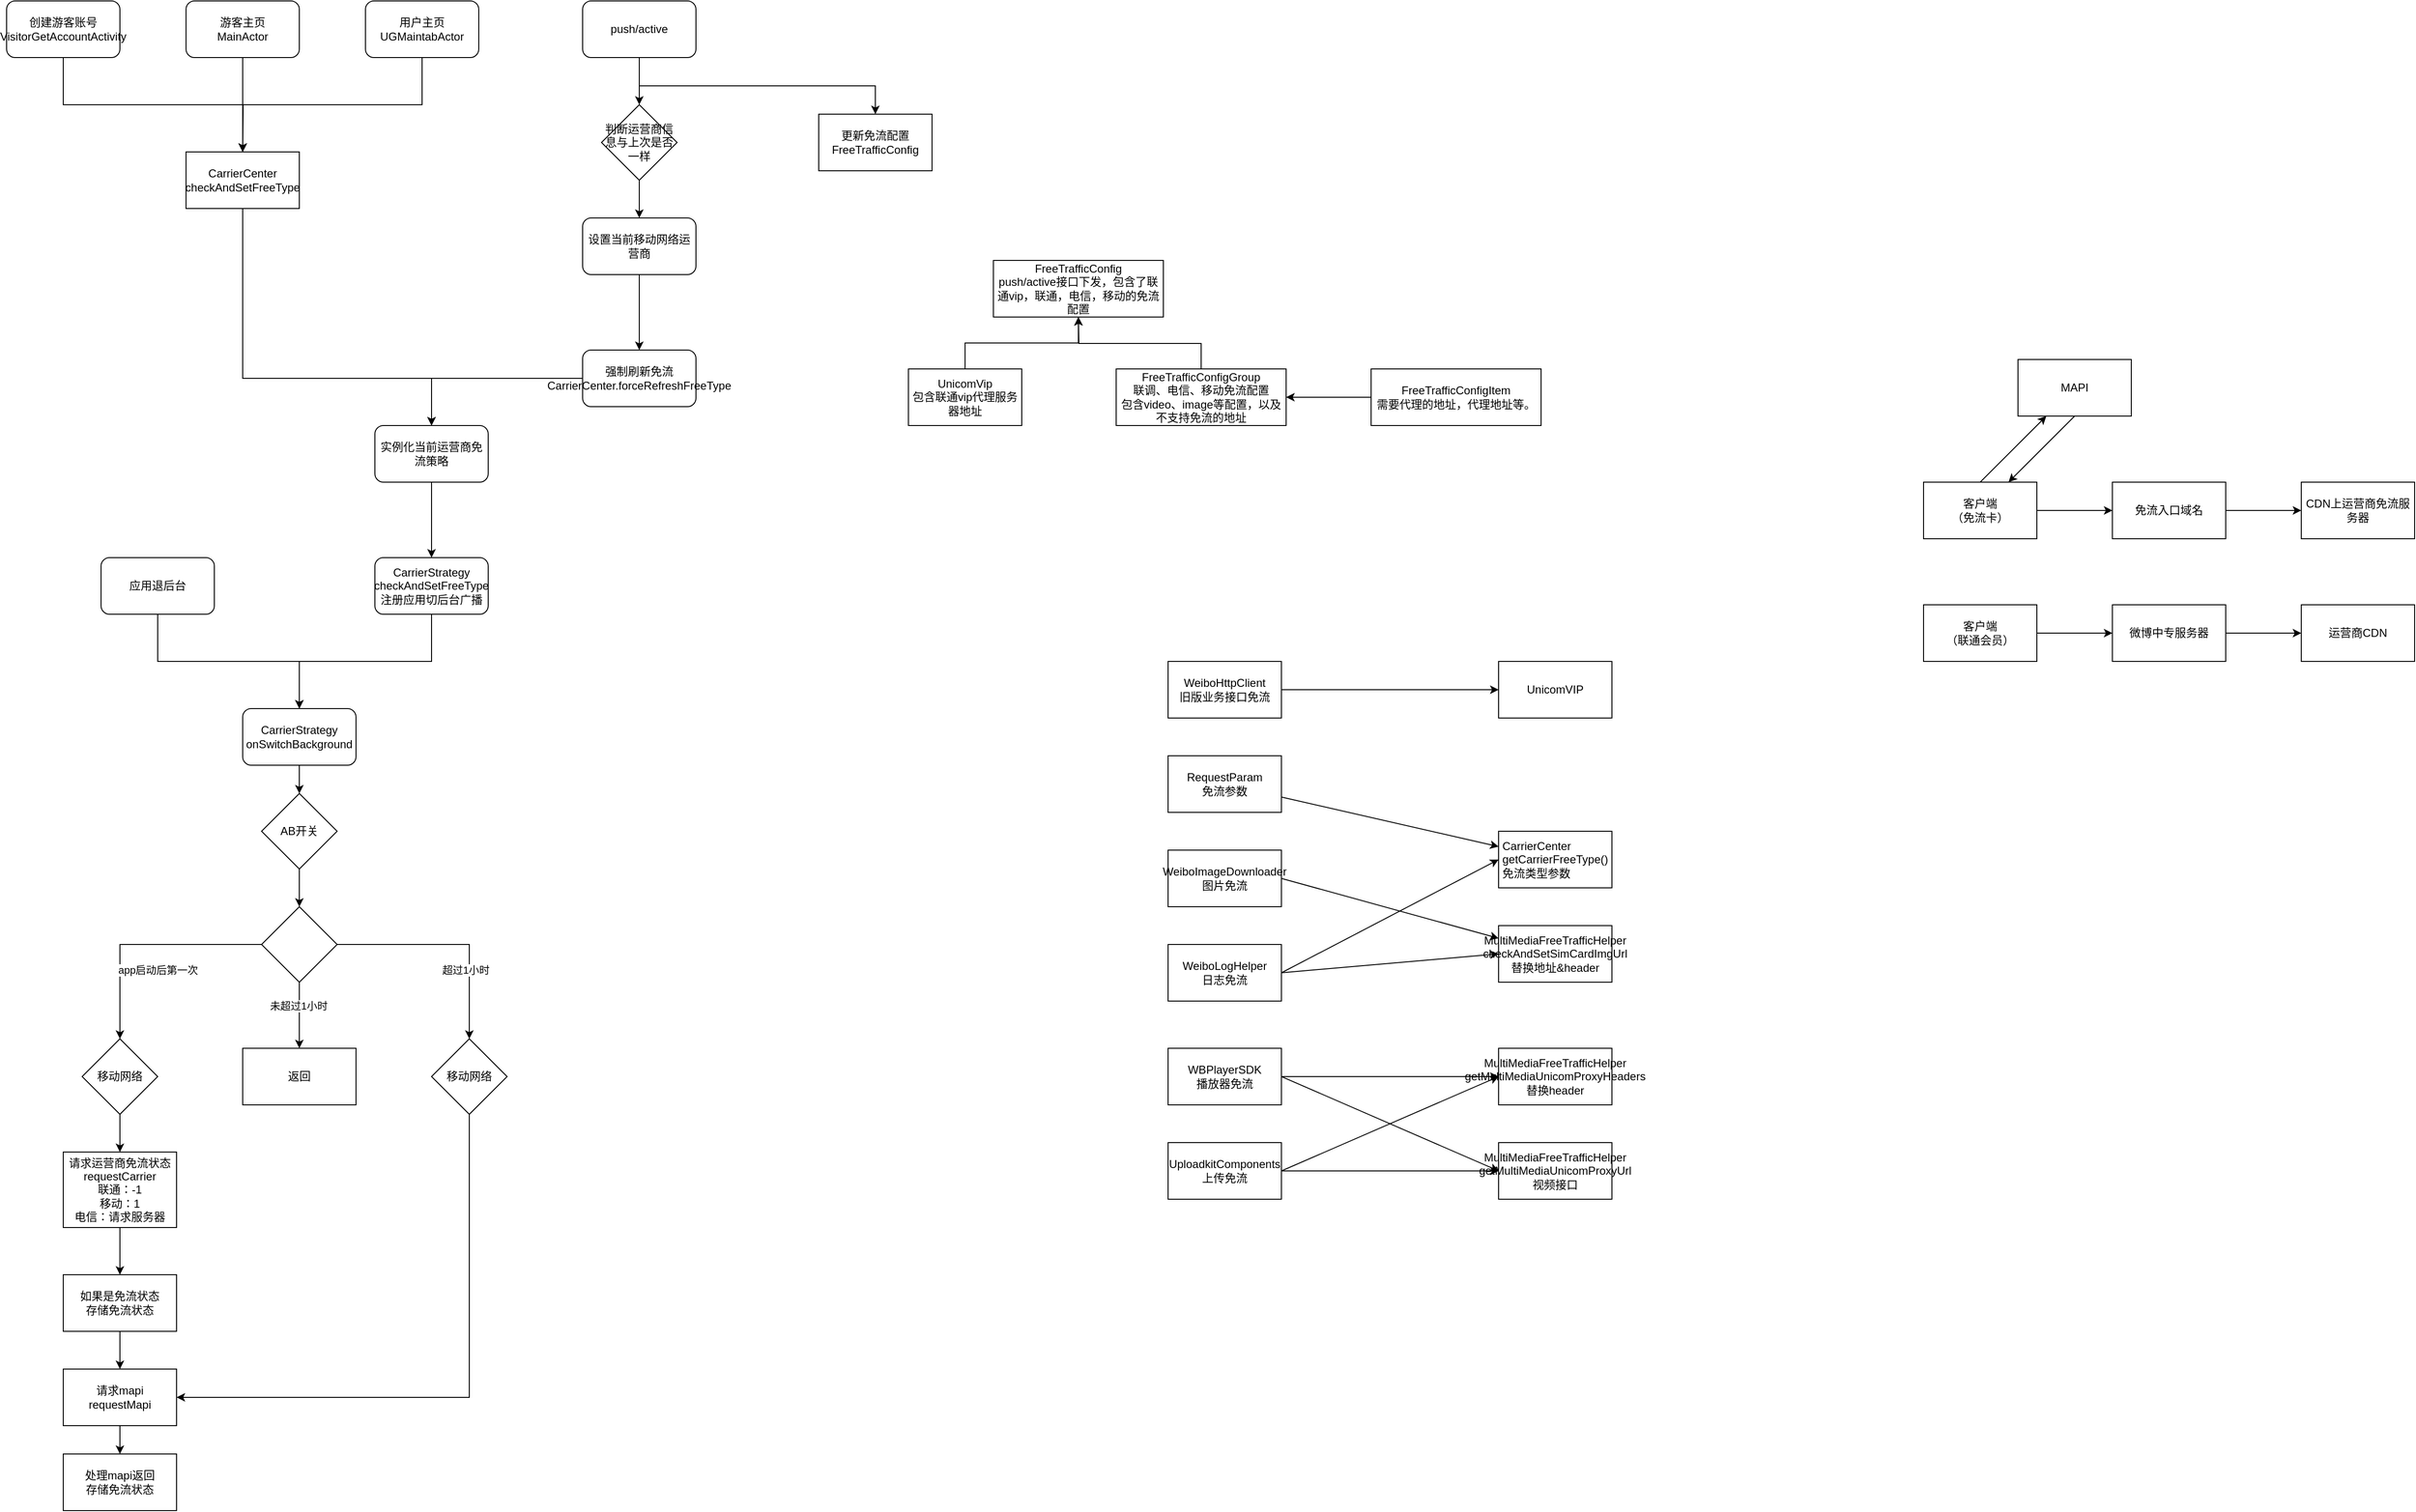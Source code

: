 <mxfile version="13.6.3" type="github" pages="2">
  <diagram id="5t_msXA3C3aUCK7MmMF7" name="客户端">
    <mxGraphModel dx="1666" dy="803" grid="1" gridSize="10" guides="1" tooltips="1" connect="1" arrows="1" fold="1" page="0" pageScale="1" pageWidth="1200" pageHeight="1600" math="0" shadow="0">
      <root>
        <mxCell id="0" />
        <mxCell id="1" parent="0" />
        <mxCell id="FD7otclthJIT6LNGtW_D-5" style="edgeStyle=orthogonalEdgeStyle;rounded=0;orthogonalLoop=1;jettySize=auto;html=1;exitX=0.5;exitY=1;exitDx=0;exitDy=0;" parent="1" source="FD7otclthJIT6LNGtW_D-1" edge="1">
          <mxGeometry relative="1" as="geometry">
            <mxPoint x="380" y="270" as="targetPoint" />
          </mxGeometry>
        </mxCell>
        <mxCell id="FD7otclthJIT6LNGtW_D-1" value="创建游客账号&lt;br&gt;VisitorGetAccountActivity" style="rounded=1;whiteSpace=wrap;html=1;" parent="1" vertex="1">
          <mxGeometry x="130" y="110" width="120" height="60" as="geometry" />
        </mxCell>
        <mxCell id="FD7otclthJIT6LNGtW_D-6" style="edgeStyle=orthogonalEdgeStyle;rounded=0;orthogonalLoop=1;jettySize=auto;html=1;exitX=0.5;exitY=1;exitDx=0;exitDy=0;entryX=0.5;entryY=0;entryDx=0;entryDy=0;" parent="1" source="FD7otclthJIT6LNGtW_D-2" target="FD7otclthJIT6LNGtW_D-4" edge="1">
          <mxGeometry relative="1" as="geometry" />
        </mxCell>
        <mxCell id="FD7otclthJIT6LNGtW_D-2" value="游客主页&lt;br&gt;MainActor" style="rounded=1;whiteSpace=wrap;html=1;" parent="1" vertex="1">
          <mxGeometry x="320" y="110" width="120" height="60" as="geometry" />
        </mxCell>
        <mxCell id="FD7otclthJIT6LNGtW_D-7" style="edgeStyle=orthogonalEdgeStyle;rounded=0;orthogonalLoop=1;jettySize=auto;html=1;exitX=0.5;exitY=1;exitDx=0;exitDy=0;entryX=0.5;entryY=0;entryDx=0;entryDy=0;" parent="1" source="FD7otclthJIT6LNGtW_D-3" target="FD7otclthJIT6LNGtW_D-4" edge="1">
          <mxGeometry relative="1" as="geometry" />
        </mxCell>
        <mxCell id="FD7otclthJIT6LNGtW_D-3" value="用户主页&lt;br&gt;UGMaintabActor" style="rounded=1;whiteSpace=wrap;html=1;" parent="1" vertex="1">
          <mxGeometry x="510" y="110" width="120" height="60" as="geometry" />
        </mxCell>
        <mxCell id="FD7otclthJIT6LNGtW_D-17" style="edgeStyle=orthogonalEdgeStyle;rounded=0;orthogonalLoop=1;jettySize=auto;html=1;exitX=0.5;exitY=1;exitDx=0;exitDy=0;entryX=0.5;entryY=0;entryDx=0;entryDy=0;" parent="1" source="FD7otclthJIT6LNGtW_D-4" target="FD7otclthJIT6LNGtW_D-15" edge="1">
          <mxGeometry relative="1" as="geometry">
            <Array as="points">
              <mxPoint x="380" y="510" />
              <mxPoint x="580" y="510" />
            </Array>
          </mxGeometry>
        </mxCell>
        <mxCell id="FD7otclthJIT6LNGtW_D-4" value="CarrierCenter&lt;br&gt;checkAndSetFreeType" style="rounded=0;whiteSpace=wrap;html=1;" parent="1" vertex="1">
          <mxGeometry x="320" y="270" width="120" height="60" as="geometry" />
        </mxCell>
        <mxCell id="FD7otclthJIT6LNGtW_D-10" value="" style="edgeStyle=orthogonalEdgeStyle;rounded=0;orthogonalLoop=1;jettySize=auto;html=1;entryX=0.5;entryY=0;entryDx=0;entryDy=0;" parent="1" source="FD7otclthJIT6LNGtW_D-8" target="FD7otclthJIT6LNGtW_D-9" edge="1">
          <mxGeometry relative="1" as="geometry" />
        </mxCell>
        <mxCell id="FD7otclthJIT6LNGtW_D-51" style="edgeStyle=orthogonalEdgeStyle;rounded=0;orthogonalLoop=1;jettySize=auto;html=1;exitX=0.5;exitY=1;exitDx=0;exitDy=0;entryX=0.5;entryY=0;entryDx=0;entryDy=0;" parent="1" source="FD7otclthJIT6LNGtW_D-8" target="FD7otclthJIT6LNGtW_D-50" edge="1">
          <mxGeometry relative="1" as="geometry" />
        </mxCell>
        <mxCell id="FD7otclthJIT6LNGtW_D-8" value="push/active" style="rounded=1;whiteSpace=wrap;html=1;" parent="1" vertex="1">
          <mxGeometry x="740" y="110" width="120" height="60" as="geometry" />
        </mxCell>
        <mxCell id="FD7otclthJIT6LNGtW_D-12" style="edgeStyle=orthogonalEdgeStyle;rounded=0;orthogonalLoop=1;jettySize=auto;html=1;exitX=0.5;exitY=1;exitDx=0;exitDy=0;entryX=0.5;entryY=0;entryDx=0;entryDy=0;" parent="1" source="FD7otclthJIT6LNGtW_D-9" target="2" edge="1">
          <mxGeometry relative="1" as="geometry" />
        </mxCell>
        <mxCell id="FD7otclthJIT6LNGtW_D-9" value="判断运营商信息与上次是否一样" style="rhombus;whiteSpace=wrap;html=1;" parent="1" vertex="1">
          <mxGeometry x="760" y="220" width="80" height="80" as="geometry" />
        </mxCell>
        <mxCell id="FD7otclthJIT6LNGtW_D-14" value="" style="edgeStyle=orthogonalEdgeStyle;rounded=0;orthogonalLoop=1;jettySize=auto;html=1;" parent="1" source="2" target="FD7otclthJIT6LNGtW_D-13" edge="1">
          <mxGeometry relative="1" as="geometry" />
        </mxCell>
        <mxCell id="2" value="设置当前移动网络运营商" style="rounded=1;whiteSpace=wrap;html=1;" parent="1" vertex="1">
          <mxGeometry x="740" y="340" width="120" height="60" as="geometry" />
        </mxCell>
        <mxCell id="FD7otclthJIT6LNGtW_D-16" value="" style="edgeStyle=orthogonalEdgeStyle;rounded=0;orthogonalLoop=1;jettySize=auto;html=1;" parent="1" source="FD7otclthJIT6LNGtW_D-13" target="FD7otclthJIT6LNGtW_D-15" edge="1">
          <mxGeometry relative="1" as="geometry" />
        </mxCell>
        <mxCell id="FD7otclthJIT6LNGtW_D-13" value="强制刷新免流&lt;br&gt;CarrierCenter.forceRefreshFreeType" style="whiteSpace=wrap;html=1;rounded=1;" parent="1" vertex="1">
          <mxGeometry x="740" y="480" width="120" height="60" as="geometry" />
        </mxCell>
        <mxCell id="FD7otclthJIT6LNGtW_D-19" value="" style="edgeStyle=orthogonalEdgeStyle;rounded=0;orthogonalLoop=1;jettySize=auto;html=1;" parent="1" source="FD7otclthJIT6LNGtW_D-15" target="FD7otclthJIT6LNGtW_D-18" edge="1">
          <mxGeometry relative="1" as="geometry" />
        </mxCell>
        <mxCell id="FD7otclthJIT6LNGtW_D-15" value="实例化当前运营商免流策略" style="whiteSpace=wrap;html=1;rounded=1;" parent="1" vertex="1">
          <mxGeometry x="520" y="560" width="120" height="60" as="geometry" />
        </mxCell>
        <mxCell id="FD7otclthJIT6LNGtW_D-21" style="edgeStyle=orthogonalEdgeStyle;rounded=0;orthogonalLoop=1;jettySize=auto;html=1;exitX=0.5;exitY=1;exitDx=0;exitDy=0;" parent="1" source="FD7otclthJIT6LNGtW_D-18" target="FD7otclthJIT6LNGtW_D-20" edge="1">
          <mxGeometry relative="1" as="geometry" />
        </mxCell>
        <mxCell id="FD7otclthJIT6LNGtW_D-18" value="CarrierStrategy&lt;br&gt;checkAndSetFreeType&lt;br&gt;注册应用切后台广播" style="whiteSpace=wrap;html=1;rounded=1;" parent="1" vertex="1">
          <mxGeometry x="520" y="700" width="120" height="60" as="geometry" />
        </mxCell>
        <mxCell id="FD7otclthJIT6LNGtW_D-25" value="" style="edgeStyle=orthogonalEdgeStyle;rounded=0;orthogonalLoop=1;jettySize=auto;html=1;entryX=0.5;entryY=0;entryDx=0;entryDy=0;" parent="1" source="FD7otclthJIT6LNGtW_D-20" target="FD7otclthJIT6LNGtW_D-26" edge="1">
          <mxGeometry relative="1" as="geometry">
            <mxPoint x="440" y="970" as="targetPoint" />
          </mxGeometry>
        </mxCell>
        <mxCell id="FD7otclthJIT6LNGtW_D-20" value="CarrierStrategy&lt;br&gt;onSwitchBackground" style="rounded=1;whiteSpace=wrap;html=1;" parent="1" vertex="1">
          <mxGeometry x="380" y="860" width="120" height="60" as="geometry" />
        </mxCell>
        <mxCell id="FD7otclthJIT6LNGtW_D-23" style="edgeStyle=orthogonalEdgeStyle;rounded=0;orthogonalLoop=1;jettySize=auto;html=1;exitX=0.5;exitY=1;exitDx=0;exitDy=0;entryX=0.5;entryY=0;entryDx=0;entryDy=0;" parent="1" source="FD7otclthJIT6LNGtW_D-22" target="FD7otclthJIT6LNGtW_D-20" edge="1">
          <mxGeometry relative="1" as="geometry" />
        </mxCell>
        <mxCell id="FD7otclthJIT6LNGtW_D-22" value="应用退后台" style="rounded=1;whiteSpace=wrap;html=1;" parent="1" vertex="1">
          <mxGeometry x="230" y="700" width="120" height="60" as="geometry" />
        </mxCell>
        <mxCell id="FD7otclthJIT6LNGtW_D-30" value="" style="edgeStyle=orthogonalEdgeStyle;rounded=0;orthogonalLoop=1;jettySize=auto;html=1;" parent="1" source="FD7otclthJIT6LNGtW_D-26" target="FD7otclthJIT6LNGtW_D-29" edge="1">
          <mxGeometry relative="1" as="geometry" />
        </mxCell>
        <mxCell id="FD7otclthJIT6LNGtW_D-26" value="AB开关" style="rhombus;whiteSpace=wrap;html=1;" parent="1" vertex="1">
          <mxGeometry x="400" y="950" width="80" height="80" as="geometry" />
        </mxCell>
        <mxCell id="FD7otclthJIT6LNGtW_D-32" style="edgeStyle=orthogonalEdgeStyle;rounded=0;orthogonalLoop=1;jettySize=auto;html=1;exitX=0;exitY=0.5;exitDx=0;exitDy=0;entryX=0.5;entryY=0;entryDx=0;entryDy=0;" parent="1" source="FD7otclthJIT6LNGtW_D-29" target="FD7otclthJIT6LNGtW_D-43" edge="1">
          <mxGeometry relative="1" as="geometry" />
        </mxCell>
        <mxCell id="FD7otclthJIT6LNGtW_D-33" value="app启动后第一次" style="edgeLabel;html=1;align=center;verticalAlign=middle;resizable=0;points=[];" parent="FD7otclthJIT6LNGtW_D-32" vertex="1" connectable="0">
          <mxGeometry x="-0.12" y="27" relative="1" as="geometry">
            <mxPoint as="offset" />
          </mxGeometry>
        </mxCell>
        <mxCell id="FD7otclthJIT6LNGtW_D-35" value="" style="edgeStyle=orthogonalEdgeStyle;rounded=0;orthogonalLoop=1;jettySize=auto;html=1;" parent="1" source="FD7otclthJIT6LNGtW_D-29" target="FD7otclthJIT6LNGtW_D-34" edge="1">
          <mxGeometry relative="1" as="geometry" />
        </mxCell>
        <mxCell id="FD7otclthJIT6LNGtW_D-36" value="未超过1小时" style="edgeLabel;html=1;align=center;verticalAlign=middle;resizable=0;points=[];" parent="FD7otclthJIT6LNGtW_D-35" vertex="1" connectable="0">
          <mxGeometry x="-0.286" y="-1" relative="1" as="geometry">
            <mxPoint as="offset" />
          </mxGeometry>
        </mxCell>
        <mxCell id="FD7otclthJIT6LNGtW_D-47" style="edgeStyle=orthogonalEdgeStyle;rounded=0;orthogonalLoop=1;jettySize=auto;html=1;exitX=1;exitY=0.5;exitDx=0;exitDy=0;entryX=0.5;entryY=0;entryDx=0;entryDy=0;" parent="1" source="FD7otclthJIT6LNGtW_D-29" target="FD7otclthJIT6LNGtW_D-46" edge="1">
          <mxGeometry relative="1" as="geometry" />
        </mxCell>
        <mxCell id="FD7otclthJIT6LNGtW_D-48" value="超过1小时" style="edgeLabel;html=1;align=center;verticalAlign=middle;resizable=0;points=[];" parent="FD7otclthJIT6LNGtW_D-47" vertex="1" connectable="0">
          <mxGeometry x="0.133" y="-27" relative="1" as="geometry">
            <mxPoint as="offset" />
          </mxGeometry>
        </mxCell>
        <mxCell id="FD7otclthJIT6LNGtW_D-29" value="" style="rhombus;whiteSpace=wrap;html=1;" parent="1" vertex="1">
          <mxGeometry x="400" y="1070" width="80" height="80" as="geometry" />
        </mxCell>
        <mxCell id="FD7otclthJIT6LNGtW_D-38" value="" style="edgeStyle=orthogonalEdgeStyle;rounded=0;orthogonalLoop=1;jettySize=auto;html=1;" parent="1" source="FD7otclthJIT6LNGtW_D-31" target="FD7otclthJIT6LNGtW_D-37" edge="1">
          <mxGeometry relative="1" as="geometry" />
        </mxCell>
        <mxCell id="FD7otclthJIT6LNGtW_D-31" value="请求运营商免流状态&lt;br&gt;requestCarrier&lt;br&gt;联通：-1&lt;br&gt;移动：1&lt;br&gt;电信：请求服务器" style="rounded=0;whiteSpace=wrap;html=1;" parent="1" vertex="1">
          <mxGeometry x="190" y="1330" width="120" height="80" as="geometry" />
        </mxCell>
        <mxCell id="FD7otclthJIT6LNGtW_D-34" value="返回" style="whiteSpace=wrap;html=1;" parent="1" vertex="1">
          <mxGeometry x="380" y="1220" width="120" height="60" as="geometry" />
        </mxCell>
        <mxCell id="FD7otclthJIT6LNGtW_D-40" value="" style="edgeStyle=orthogonalEdgeStyle;rounded=0;orthogonalLoop=1;jettySize=auto;html=1;" parent="1" source="FD7otclthJIT6LNGtW_D-37" target="FD7otclthJIT6LNGtW_D-39" edge="1">
          <mxGeometry relative="1" as="geometry" />
        </mxCell>
        <mxCell id="FD7otclthJIT6LNGtW_D-37" value="如果是免流状态&lt;br&gt;存储免流状态" style="whiteSpace=wrap;html=1;rounded=0;" parent="1" vertex="1">
          <mxGeometry x="190" y="1460" width="120" height="60" as="geometry" />
        </mxCell>
        <mxCell id="FD7otclthJIT6LNGtW_D-42" value="" style="edgeStyle=orthogonalEdgeStyle;rounded=0;orthogonalLoop=1;jettySize=auto;html=1;" parent="1" source="FD7otclthJIT6LNGtW_D-39" target="FD7otclthJIT6LNGtW_D-41" edge="1">
          <mxGeometry relative="1" as="geometry" />
        </mxCell>
        <mxCell id="FD7otclthJIT6LNGtW_D-39" value="请求mapi&lt;br&gt;requestMapi" style="whiteSpace=wrap;html=1;rounded=0;" parent="1" vertex="1">
          <mxGeometry x="190" y="1560" width="120" height="60" as="geometry" />
        </mxCell>
        <mxCell id="FD7otclthJIT6LNGtW_D-41" value="处理mapi返回&lt;br&gt;存储免流状态" style="whiteSpace=wrap;html=1;rounded=0;" parent="1" vertex="1">
          <mxGeometry x="190" y="1650" width="120" height="60" as="geometry" />
        </mxCell>
        <mxCell id="FD7otclthJIT6LNGtW_D-44" style="edgeStyle=orthogonalEdgeStyle;rounded=0;orthogonalLoop=1;jettySize=auto;html=1;exitX=0.5;exitY=1;exitDx=0;exitDy=0;entryX=0.5;entryY=0;entryDx=0;entryDy=0;" parent="1" source="FD7otclthJIT6LNGtW_D-43" target="FD7otclthJIT6LNGtW_D-31" edge="1">
          <mxGeometry relative="1" as="geometry" />
        </mxCell>
        <mxCell id="FD7otclthJIT6LNGtW_D-43" value="移动网络" style="rhombus;whiteSpace=wrap;html=1;" parent="1" vertex="1">
          <mxGeometry x="210" y="1210" width="80" height="80" as="geometry" />
        </mxCell>
        <mxCell id="FD7otclthJIT6LNGtW_D-49" style="edgeStyle=orthogonalEdgeStyle;rounded=0;orthogonalLoop=1;jettySize=auto;html=1;exitX=0.5;exitY=1;exitDx=0;exitDy=0;entryX=1;entryY=0.5;entryDx=0;entryDy=0;" parent="1" source="FD7otclthJIT6LNGtW_D-46" target="FD7otclthJIT6LNGtW_D-39" edge="1">
          <mxGeometry relative="1" as="geometry" />
        </mxCell>
        <mxCell id="FD7otclthJIT6LNGtW_D-46" value="移动网络" style="rhombus;whiteSpace=wrap;html=1;" parent="1" vertex="1">
          <mxGeometry x="580" y="1210" width="80" height="80" as="geometry" />
        </mxCell>
        <mxCell id="FD7otclthJIT6LNGtW_D-50" value="更新免流配置&lt;br&gt;FreeTrafficConfig" style="rounded=0;whiteSpace=wrap;html=1;" parent="1" vertex="1">
          <mxGeometry x="990" y="230" width="120" height="60" as="geometry" />
        </mxCell>
        <mxCell id="FD7otclthJIT6LNGtW_D-76" value="FreeTrafficConfig&lt;br&gt;push/active接口下发，包含了联通vip，联通，电信，移动的免流配置" style="rounded=0;whiteSpace=wrap;html=1;" parent="1" vertex="1">
          <mxGeometry x="1175" y="385" width="180" height="60" as="geometry" />
        </mxCell>
        <mxCell id="FD7otclthJIT6LNGtW_D-81" style="edgeStyle=orthogonalEdgeStyle;rounded=0;orthogonalLoop=1;jettySize=auto;html=1;exitX=0.5;exitY=0;exitDx=0;exitDy=0;" parent="1" source="FD7otclthJIT6LNGtW_D-77" edge="1">
          <mxGeometry relative="1" as="geometry">
            <mxPoint x="1265" y="445" as="targetPoint" />
          </mxGeometry>
        </mxCell>
        <mxCell id="FD7otclthJIT6LNGtW_D-77" value="FreeTrafficConfigGroup&lt;br&gt;联调、电信、移动免流配置&lt;br&gt;包含video、image等配置，以及不支持免流的地址" style="rounded=0;whiteSpace=wrap;html=1;" parent="1" vertex="1">
          <mxGeometry x="1305" y="500" width="180" height="60" as="geometry" />
        </mxCell>
        <mxCell id="FD7otclthJIT6LNGtW_D-82" style="edgeStyle=orthogonalEdgeStyle;rounded=0;orthogonalLoop=1;jettySize=auto;html=1;exitX=0;exitY=0.5;exitDx=0;exitDy=0;entryX=1;entryY=0.5;entryDx=0;entryDy=0;" parent="1" source="FD7otclthJIT6LNGtW_D-78" target="FD7otclthJIT6LNGtW_D-77" edge="1">
          <mxGeometry relative="1" as="geometry" />
        </mxCell>
        <mxCell id="FD7otclthJIT6LNGtW_D-78" value="FreeTrafficConfigItem&lt;br&gt;需要代理的地址，代理地址等。" style="rounded=0;whiteSpace=wrap;html=1;" parent="1" vertex="1">
          <mxGeometry x="1575" y="500" width="180" height="60" as="geometry" />
        </mxCell>
        <mxCell id="FD7otclthJIT6LNGtW_D-80" style="edgeStyle=orthogonalEdgeStyle;rounded=0;orthogonalLoop=1;jettySize=auto;html=1;exitX=0.5;exitY=0;exitDx=0;exitDy=0;" parent="1" source="FD7otclthJIT6LNGtW_D-79" target="FD7otclthJIT6LNGtW_D-76" edge="1">
          <mxGeometry relative="1" as="geometry" />
        </mxCell>
        <mxCell id="FD7otclthJIT6LNGtW_D-79" value="UnicomVip&lt;br&gt;包含联通vip代理服务器地址" style="rounded=0;whiteSpace=wrap;html=1;" parent="1" vertex="1">
          <mxGeometry x="1085" y="500" width="120" height="60" as="geometry" />
        </mxCell>
        <mxCell id="FD7otclthJIT6LNGtW_D-91" value="WeiboImageDownloader&lt;br&gt;图片免流" style="rounded=0;whiteSpace=wrap;html=1;" parent="1" vertex="1">
          <mxGeometry x="1360" y="1010" width="120" height="60" as="geometry" />
        </mxCell>
        <mxCell id="VhMvJsWk_caTQHKzzRW5-12" style="rounded=0;orthogonalLoop=1;jettySize=auto;html=1;exitX=1;exitY=0.5;exitDx=0;exitDy=0;entryX=0;entryY=0.5;entryDx=0;entryDy=0;" parent="1" source="FD7otclthJIT6LNGtW_D-92" target="VhMvJsWk_caTQHKzzRW5-2" edge="1">
          <mxGeometry relative="1" as="geometry" />
        </mxCell>
        <mxCell id="FD7otclthJIT6LNGtW_D-92" value="WeiboLogHelper&lt;br&gt;日志免流" style="rounded=0;whiteSpace=wrap;html=1;" parent="1" vertex="1">
          <mxGeometry x="1360" y="1110" width="120" height="60" as="geometry" />
        </mxCell>
        <mxCell id="VhMvJsWk_caTQHKzzRW5-14" style="edgeStyle=none;rounded=0;orthogonalLoop=1;jettySize=auto;html=1;exitX=1;exitY=0.5;exitDx=0;exitDy=0;entryX=0;entryY=0.5;entryDx=0;entryDy=0;" parent="1" source="FD7otclthJIT6LNGtW_D-93" target="VhMvJsWk_caTQHKzzRW5-13" edge="1">
          <mxGeometry relative="1" as="geometry" />
        </mxCell>
        <mxCell id="FD7otclthJIT6LNGtW_D-93" value="WBPlayerSDK&lt;br&gt;播放器免流" style="rounded=0;whiteSpace=wrap;html=1;" parent="1" vertex="1">
          <mxGeometry x="1360" y="1220" width="120" height="60" as="geometry" />
        </mxCell>
        <mxCell id="FD7otclthJIT6LNGtW_D-96" value="" style="rounded=0;orthogonalLoop=1;jettySize=auto;html=1;" parent="1" source="FD7otclthJIT6LNGtW_D-94" target="FD7otclthJIT6LNGtW_D-95" edge="1">
          <mxGeometry relative="1" as="geometry" />
        </mxCell>
        <mxCell id="FD7otclthJIT6LNGtW_D-94" value="WeiboHttpClient&lt;br&gt;旧版业务接口免流" style="rounded=0;whiteSpace=wrap;html=1;" parent="1" vertex="1">
          <mxGeometry x="1360" y="810" width="120" height="60" as="geometry" />
        </mxCell>
        <mxCell id="FD7otclthJIT6LNGtW_D-95" value="UnicomVIP" style="whiteSpace=wrap;html=1;rounded=0;" parent="1" vertex="1">
          <mxGeometry x="1710" y="810" width="120" height="60" as="geometry" />
        </mxCell>
        <mxCell id="VhMvJsWk_caTQHKzzRW5-15" style="edgeStyle=none;rounded=0;orthogonalLoop=1;jettySize=auto;html=1;exitX=1;exitY=0.5;exitDx=0;exitDy=0;entryX=0;entryY=0.5;entryDx=0;entryDy=0;" parent="1" source="FD7otclthJIT6LNGtW_D-97" target="VhMvJsWk_caTQHKzzRW5-13" edge="1">
          <mxGeometry relative="1" as="geometry" />
        </mxCell>
        <mxCell id="FD7otclthJIT6LNGtW_D-97" value="UploadkitComponents&lt;br&gt;上传免流" style="rounded=0;whiteSpace=wrap;html=1;" parent="1" vertex="1">
          <mxGeometry x="1360" y="1320" width="120" height="60" as="geometry" />
        </mxCell>
        <mxCell id="VhMvJsWk_caTQHKzzRW5-3" value="" style="rounded=0;orthogonalLoop=1;jettySize=auto;html=1;" parent="1" source="FD7otclthJIT6LNGtW_D-99" target="VhMvJsWk_caTQHKzzRW5-2" edge="1">
          <mxGeometry relative="1" as="geometry" />
        </mxCell>
        <mxCell id="FD7otclthJIT6LNGtW_D-99" value="RequestParam&lt;br&gt;免流参数" style="rounded=0;whiteSpace=wrap;html=1;" parent="1" vertex="1">
          <mxGeometry x="1360" y="910" width="120" height="60" as="geometry" />
        </mxCell>
        <mxCell id="VhMvJsWk_caTQHKzzRW5-2" value="&lt;div style=&quot;text-align: left&quot;&gt;&lt;span&gt;CarrierCenter&lt;/span&gt;&lt;/div&gt;&lt;div style=&quot;text-align: left&quot;&gt;&lt;span&gt;getCarrierFreeType()&lt;/span&gt;&lt;/div&gt;&lt;div style=&quot;text-align: left&quot;&gt;免流类型参数&lt;/div&gt;" style="whiteSpace=wrap;html=1;rounded=0;" parent="1" vertex="1">
          <mxGeometry x="1710" y="990" width="120" height="60" as="geometry" />
        </mxCell>
        <mxCell id="VhMvJsWk_caTQHKzzRW5-4" value="" style="rounded=0;orthogonalLoop=1;jettySize=auto;html=1;" parent="1" target="VhMvJsWk_caTQHKzzRW5-5" edge="1">
          <mxGeometry relative="1" as="geometry">
            <mxPoint x="1480" y="1040" as="sourcePoint" />
          </mxGeometry>
        </mxCell>
        <mxCell id="VhMvJsWk_caTQHKzzRW5-5" value="&lt;span style=&quot;text-align: left&quot;&gt;MultiMediaFreeTrafficHelper&lt;br&gt;checkAndSetSimCardImgUrl&lt;br&gt;替换地址&amp;amp;header&lt;br&gt;&lt;/span&gt;" style="whiteSpace=wrap;html=1;rounded=0;" parent="1" vertex="1">
          <mxGeometry x="1710" y="1090" width="120" height="60" as="geometry" />
        </mxCell>
        <mxCell id="VhMvJsWk_caTQHKzzRW5-6" value="" style="rounded=0;orthogonalLoop=1;jettySize=auto;html=1;entryX=0;entryY=0.5;entryDx=0;entryDy=0;" parent="1" target="VhMvJsWk_caTQHKzzRW5-5" edge="1">
          <mxGeometry relative="1" as="geometry">
            <mxPoint x="1480" y="1140" as="sourcePoint" />
            <mxPoint x="1710" y="1140" as="targetPoint" />
          </mxGeometry>
        </mxCell>
        <mxCell id="VhMvJsWk_caTQHKzzRW5-8" value="" style="rounded=0;orthogonalLoop=1;jettySize=auto;html=1;entryX=0;entryY=0.5;entryDx=0;entryDy=0;" parent="1" target="VhMvJsWk_caTQHKzzRW5-9" edge="1">
          <mxGeometry relative="1" as="geometry">
            <mxPoint x="1480" y="1250" as="sourcePoint" />
          </mxGeometry>
        </mxCell>
        <mxCell id="VhMvJsWk_caTQHKzzRW5-9" value="&lt;span style=&quot;text-align: left&quot;&gt;MultiMediaFreeTrafficHelper&lt;br&gt;getMultiMediaUnicomProxyUrl&lt;br&gt;视频接口&lt;br&gt;&lt;/span&gt;" style="whiteSpace=wrap;html=1;rounded=0;" parent="1" vertex="1">
          <mxGeometry x="1710" y="1320" width="120" height="60" as="geometry" />
        </mxCell>
        <mxCell id="VhMvJsWk_caTQHKzzRW5-10" value="" style="rounded=0;orthogonalLoop=1;jettySize=auto;html=1;entryX=0;entryY=0.5;entryDx=0;entryDy=0;" parent="1" target="VhMvJsWk_caTQHKzzRW5-9" edge="1">
          <mxGeometry relative="1" as="geometry">
            <mxPoint x="1480" y="1350" as="sourcePoint" />
            <mxPoint x="1710" y="1350" as="targetPoint" />
          </mxGeometry>
        </mxCell>
        <mxCell id="VhMvJsWk_caTQHKzzRW5-13" value="&lt;span style=&quot;text-align: left&quot;&gt;MultiMediaFreeTrafficHelper&lt;br&gt;getMultiMediaUnicomProxyHeaders&lt;br&gt;替换header&lt;br&gt;&lt;/span&gt;" style="whiteSpace=wrap;html=1;rounded=0;" parent="1" vertex="1">
          <mxGeometry x="1710" y="1220" width="120" height="60" as="geometry" />
        </mxCell>
        <mxCell id="VhMvJsWk_caTQHKzzRW5-19" style="edgeStyle=none;rounded=0;orthogonalLoop=1;jettySize=auto;html=1;exitX=1;exitY=0.5;exitDx=0;exitDy=0;entryX=0;entryY=0.5;entryDx=0;entryDy=0;" parent="1" source="VhMvJsWk_caTQHKzzRW5-16" target="VhMvJsWk_caTQHKzzRW5-17" edge="1">
          <mxGeometry relative="1" as="geometry" />
        </mxCell>
        <mxCell id="vk7EzXVu2zPpZWbR7LHH-3" style="rounded=0;orthogonalLoop=1;jettySize=auto;html=1;exitX=0.5;exitY=0;exitDx=0;exitDy=0;" edge="1" parent="1" source="VhMvJsWk_caTQHKzzRW5-16" target="vk7EzXVu2zPpZWbR7LHH-2">
          <mxGeometry relative="1" as="geometry" />
        </mxCell>
        <mxCell id="VhMvJsWk_caTQHKzzRW5-16" value="客户端&lt;br&gt;（免流卡）" style="rounded=0;whiteSpace=wrap;html=1;" parent="1" vertex="1">
          <mxGeometry x="2160" y="620" width="120" height="60" as="geometry" />
        </mxCell>
        <mxCell id="VhMvJsWk_caTQHKzzRW5-20" style="edgeStyle=none;rounded=0;orthogonalLoop=1;jettySize=auto;html=1;exitX=1;exitY=0.5;exitDx=0;exitDy=0;entryX=0;entryY=0.5;entryDx=0;entryDy=0;" parent="1" source="VhMvJsWk_caTQHKzzRW5-17" target="VhMvJsWk_caTQHKzzRW5-18" edge="1">
          <mxGeometry relative="1" as="geometry" />
        </mxCell>
        <mxCell id="VhMvJsWk_caTQHKzzRW5-17" value="免流入口域名" style="rounded=0;whiteSpace=wrap;html=1;" parent="1" vertex="1">
          <mxGeometry x="2360" y="620" width="120" height="60" as="geometry" />
        </mxCell>
        <mxCell id="VhMvJsWk_caTQHKzzRW5-18" value="CDN上运营商免流服务器" style="rounded=0;whiteSpace=wrap;html=1;" parent="1" vertex="1">
          <mxGeometry x="2560" y="620" width="120" height="60" as="geometry" />
        </mxCell>
        <mxCell id="VhMvJsWk_caTQHKzzRW5-23" value="" style="edgeStyle=none;rounded=0;orthogonalLoop=1;jettySize=auto;html=1;" parent="1" source="VhMvJsWk_caTQHKzzRW5-21" target="VhMvJsWk_caTQHKzzRW5-22" edge="1">
          <mxGeometry relative="1" as="geometry" />
        </mxCell>
        <mxCell id="VhMvJsWk_caTQHKzzRW5-21" value="客户端&lt;br&gt;（联通会员）" style="rounded=0;whiteSpace=wrap;html=1;" parent="1" vertex="1">
          <mxGeometry x="2160" y="750" width="120" height="60" as="geometry" />
        </mxCell>
        <mxCell id="VhMvJsWk_caTQHKzzRW5-25" value="" style="edgeStyle=none;rounded=0;orthogonalLoop=1;jettySize=auto;html=1;" parent="1" source="VhMvJsWk_caTQHKzzRW5-22" target="VhMvJsWk_caTQHKzzRW5-24" edge="1">
          <mxGeometry relative="1" as="geometry" />
        </mxCell>
        <mxCell id="VhMvJsWk_caTQHKzzRW5-22" value="微博中专服务器" style="whiteSpace=wrap;html=1;rounded=0;" parent="1" vertex="1">
          <mxGeometry x="2360" y="750" width="120" height="60" as="geometry" />
        </mxCell>
        <mxCell id="VhMvJsWk_caTQHKzzRW5-24" value="运营商CDN" style="whiteSpace=wrap;html=1;rounded=0;" parent="1" vertex="1">
          <mxGeometry x="2560" y="750" width="120" height="60" as="geometry" />
        </mxCell>
        <mxCell id="vk7EzXVu2zPpZWbR7LHH-4" style="edgeStyle=none;rounded=0;orthogonalLoop=1;jettySize=auto;html=1;exitX=0.5;exitY=1;exitDx=0;exitDy=0;entryX=0.75;entryY=0;entryDx=0;entryDy=0;" edge="1" parent="1" source="vk7EzXVu2zPpZWbR7LHH-2" target="VhMvJsWk_caTQHKzzRW5-16">
          <mxGeometry relative="1" as="geometry" />
        </mxCell>
        <mxCell id="vk7EzXVu2zPpZWbR7LHH-2" value="MAPI" style="rounded=0;whiteSpace=wrap;html=1;" vertex="1" parent="1">
          <mxGeometry x="2260" y="490" width="120" height="60" as="geometry" />
        </mxCell>
      </root>
    </mxGraphModel>
  </diagram>
  <diagram id="wdd9Wxzh6zNCUxIPPa7Z" name="时序图">
    <mxGraphModel dx="1426" dy="803" grid="1" gridSize="10" guides="1" tooltips="1" connect="1" arrows="1" fold="1" page="1" pageScale="1" pageWidth="1200" pageHeight="1600" math="0" shadow="0">
      <root>
        <mxCell id="Zx3ItGKa6gAKtKhe6P54-0" />
        <mxCell id="Zx3ItGKa6gAKtKhe6P54-1" parent="Zx3ItGKa6gAKtKhe6P54-0" />
        <mxCell id="Zx3ItGKa6gAKtKhe6P54-2" value="Client" style="shape=umlLifeline;perimeter=lifelinePerimeter;whiteSpace=wrap;html=1;container=1;collapsible=0;recursiveResize=0;outlineConnect=0;" vertex="1" parent="Zx3ItGKa6gAKtKhe6P54-1">
          <mxGeometry x="80" y="50" width="100" height="780" as="geometry" />
        </mxCell>
        <mxCell id="Zx3ItGKa6gAKtKhe6P54-9" value="push/active" style="html=1;verticalAlign=bottom;endArrow=block;" edge="1" parent="Zx3ItGKa6gAKtKhe6P54-2" target="Zx3ItGKa6gAKtKhe6P54-5">
          <mxGeometry width="80" relative="1" as="geometry">
            <mxPoint x="50" y="90" as="sourcePoint" />
            <mxPoint x="130" y="90" as="targetPoint" />
          </mxGeometry>
        </mxCell>
        <mxCell id="Zx3ItGKa6gAKtKhe6P54-5" value="mapi" style="shape=umlLifeline;perimeter=lifelinePerimeter;whiteSpace=wrap;html=1;container=1;collapsible=0;recursiveResize=0;outlineConnect=0;" vertex="1" parent="Zx3ItGKa6gAKtKhe6P54-1">
          <mxGeometry x="280" y="50" width="100" height="780" as="geometry" />
        </mxCell>
        <mxCell id="Zx3ItGKa6gAKtKhe6P54-6" value="运营商&lt;br&gt;Server" style="shape=umlLifeline;perimeter=lifelinePerimeter;whiteSpace=wrap;html=1;container=1;collapsible=0;recursiveResize=0;outlineConnect=0;" vertex="1" parent="Zx3ItGKa6gAKtKhe6P54-1">
          <mxGeometry x="480" y="50" width="100" height="780" as="geometry" />
        </mxCell>
        <mxCell id="Zx3ItGKa6gAKtKhe6P54-7" value="微博中转服务器" style="shape=umlLifeline;perimeter=lifelinePerimeter;whiteSpace=wrap;html=1;container=1;collapsible=0;recursiveResize=0;outlineConnect=0;" vertex="1" parent="Zx3ItGKa6gAKtKhe6P54-1">
          <mxGeometry x="680" y="50" width="100" height="780" as="geometry" />
        </mxCell>
        <mxCell id="Zx3ItGKa6gAKtKhe6P54-8" value="运营商免流CDN" style="shape=umlLifeline;perimeter=lifelinePerimeter;whiteSpace=wrap;html=1;container=1;collapsible=0;recursiveResize=0;outlineConnect=0;" vertex="1" parent="Zx3ItGKa6gAKtKhe6P54-1">
          <mxGeometry x="880" y="50" width="100" height="780" as="geometry" />
        </mxCell>
        <mxCell id="Zx3ItGKa6gAKtKhe6P54-10" value="当前网络运营商 &amp;amp; 免流配置" style="html=1;verticalAlign=bottom;endArrow=open;dashed=1;endSize=8;" edge="1" parent="Zx3ItGKa6gAKtKhe6P54-1" target="Zx3ItGKa6gAKtKhe6P54-2">
          <mxGeometry relative="1" as="geometry">
            <mxPoint x="330" y="170" as="sourcePoint" />
            <mxPoint x="250" y="170" as="targetPoint" />
          </mxGeometry>
        </mxCell>
        <mxCell id="L4AFFT017c6pMfZP4k8h-0" value="请求当前免流状态" style="html=1;verticalAlign=bottom;endArrow=block;" edge="1" parent="Zx3ItGKa6gAKtKhe6P54-1" target="Zx3ItGKa6gAKtKhe6P54-6">
          <mxGeometry width="80" relative="1" as="geometry">
            <mxPoint x="130" y="240" as="sourcePoint" />
            <mxPoint x="210" y="240" as="targetPoint" />
          </mxGeometry>
        </mxCell>
        <mxCell id="L4AFFT017c6pMfZP4k8h-1" value="免流状态" style="html=1;verticalAlign=bottom;endArrow=open;dashed=1;endSize=8;" edge="1" parent="Zx3ItGKa6gAKtKhe6P54-1" target="Zx3ItGKa6gAKtKhe6P54-2">
          <mxGeometry relative="1" as="geometry">
            <mxPoint x="530" y="280" as="sourcePoint" />
            <mxPoint x="450" y="280" as="targetPoint" />
          </mxGeometry>
        </mxCell>
        <mxCell id="L4AFFT017c6pMfZP4k8h-2" value="请求当前免流状态&lt;br&gt;carrier/info" style="html=1;verticalAlign=bottom;endArrow=block;" edge="1" parent="Zx3ItGKa6gAKtKhe6P54-1">
          <mxGeometry width="80" relative="1" as="geometry">
            <mxPoint x="130.25" y="360" as="sourcePoint" />
            <mxPoint x="330" y="360" as="targetPoint" />
          </mxGeometry>
        </mxCell>
        <mxCell id="Xfnc2JzhtMYeQJa7CxyX-0" value="免流信息" style="html=1;verticalAlign=bottom;endArrow=open;dashed=1;endSize=8;" edge="1" parent="Zx3ItGKa6gAKtKhe6P54-1" source="Zx3ItGKa6gAKtKhe6P54-5" target="Zx3ItGKa6gAKtKhe6P54-2">
          <mxGeometry relative="1" as="geometry">
            <mxPoint x="330" y="410" as="sourcePoint" />
            <mxPoint x="250" y="410" as="targetPoint" />
            <Array as="points">
              <mxPoint x="220" y="400" />
            </Array>
          </mxGeometry>
        </mxCell>
        <mxCell id="Xfnc2JzhtMYeQJa7CxyX-1" value="请求运营商" style="html=1;verticalAlign=bottom;endArrow=block;" edge="1" parent="Zx3ItGKa6gAKtKhe6P54-1">
          <mxGeometry width="80" relative="1" as="geometry">
            <mxPoint x="330" y="360" as="sourcePoint" />
            <mxPoint x="529.75" y="360" as="targetPoint" />
          </mxGeometry>
        </mxCell>
        <mxCell id="Xfnc2JzhtMYeQJa7CxyX-2" value="免流信息" style="html=1;verticalAlign=bottom;endArrow=open;dashed=1;endSize=8;" edge="1" parent="Zx3ItGKa6gAKtKhe6P54-1">
          <mxGeometry relative="1" as="geometry">
            <mxPoint x="530" y="400" as="sourcePoint" />
            <mxPoint x="330" y="400" as="targetPoint" />
            <Array as="points">
              <mxPoint x="420.5" y="400" />
            </Array>
          </mxGeometry>
        </mxCell>
        <mxCell id="Xfnc2JzhtMYeQJa7CxyX-3" value="通过免流配置中的域名，直接请求免流CDN" style="html=1;verticalAlign=bottom;endArrow=block;" edge="1" parent="Zx3ItGKa6gAKtKhe6P54-1" target="Zx3ItGKa6gAKtKhe6P54-8">
          <mxGeometry width="80" relative="1" as="geometry">
            <mxPoint x="130" y="490" as="sourcePoint" />
            <mxPoint x="210" y="490" as="targetPoint" />
          </mxGeometry>
        </mxCell>
        <mxCell id="Xfnc2JzhtMYeQJa7CxyX-4" value="通过免流配置中的域名，请求中转服务器" style="html=1;verticalAlign=bottom;endArrow=block;" edge="1" parent="Zx3ItGKa6gAKtKhe6P54-1">
          <mxGeometry width="80" relative="1" as="geometry">
            <mxPoint x="130" y="610" as="sourcePoint" />
            <mxPoint x="730" y="610" as="targetPoint" />
          </mxGeometry>
        </mxCell>
        <mxCell id="Xfnc2JzhtMYeQJa7CxyX-5" value="返回数据" style="html=1;verticalAlign=bottom;endArrow=open;dashed=1;endSize=8;" edge="1" parent="Zx3ItGKa6gAKtKhe6P54-1" source="Zx3ItGKa6gAKtKhe6P54-8" target="Zx3ItGKa6gAKtKhe6P54-2">
          <mxGeometry relative="1" as="geometry">
            <mxPoint x="730" y="530" as="sourcePoint" />
            <mxPoint x="650" y="530" as="targetPoint" />
            <Array as="points">
              <mxPoint x="840" y="520" />
            </Array>
          </mxGeometry>
        </mxCell>
        <mxCell id="Xfnc2JzhtMYeQJa7CxyX-7" value="返回数据" style="html=1;verticalAlign=bottom;endArrow=open;dashed=1;endSize=8;" edge="1" parent="Zx3ItGKa6gAKtKhe6P54-1">
          <mxGeometry relative="1" as="geometry">
            <mxPoint x="730" y="667" as="sourcePoint" />
            <mxPoint x="129.5" y="667" as="targetPoint" />
          </mxGeometry>
        </mxCell>
        <mxCell id="Xfnc2JzhtMYeQJa7CxyX-10" value="" style="html=1;points=[];perimeter=orthogonalPerimeter;" vertex="1" parent="Zx3ItGKa6gAKtKhe6P54-1">
          <mxGeometry x="925" y="610" width="10" height="60" as="geometry" />
        </mxCell>
        <mxCell id="Xfnc2JzhtMYeQJa7CxyX-11" value="分发到免流CND" style="html=1;verticalAlign=bottom;endArrow=block;entryX=0;entryY=0;" edge="1" target="Xfnc2JzhtMYeQJa7CxyX-10" parent="Zx3ItGKa6gAKtKhe6P54-1">
          <mxGeometry relative="1" as="geometry">
            <mxPoint x="730" y="610" as="sourcePoint" />
          </mxGeometry>
        </mxCell>
        <mxCell id="Xfnc2JzhtMYeQJa7CxyX-12" value="返回数据" style="html=1;verticalAlign=bottom;endArrow=open;dashed=1;endSize=8;exitX=0;exitY=0.95;" edge="1" source="Xfnc2JzhtMYeQJa7CxyX-10" parent="Zx3ItGKa6gAKtKhe6P54-1" target="Zx3ItGKa6gAKtKhe6P54-7">
          <mxGeometry relative="1" as="geometry">
            <mxPoint x="855" y="686" as="targetPoint" />
          </mxGeometry>
        </mxCell>
        <mxCell id="Xfnc2JzhtMYeQJa7CxyX-14" value="&lt;span&gt;根据中专服务器判断是否免流&lt;/span&gt;" style="text;html=1;strokeColor=none;fillColor=none;align=center;verticalAlign=middle;whiteSpace=wrap;rounded=0;" vertex="1" parent="Zx3ItGKa6gAKtKhe6P54-1">
          <mxGeometry x="935" y="630" width="175" height="20" as="geometry" />
        </mxCell>
        <mxCell id="Xfnc2JzhtMYeQJa7CxyX-15" value="&lt;span&gt;免流卡&lt;/span&gt;" style="text;html=1;strokeColor=none;fillColor=none;align=center;verticalAlign=middle;whiteSpace=wrap;rounded=0;" vertex="1" parent="Zx3ItGKa6gAKtKhe6P54-1">
          <mxGeometry x="50" y="480" width="60" height="20" as="geometry" />
        </mxCell>
        <mxCell id="Xfnc2JzhtMYeQJa7CxyX-16" value="&lt;span&gt;联通会员&lt;/span&gt;" style="text;html=1;strokeColor=none;fillColor=none;align=center;verticalAlign=middle;whiteSpace=wrap;rounded=0;" vertex="1" parent="Zx3ItGKa6gAKtKhe6P54-1">
          <mxGeometry x="50" y="600" width="60" height="20" as="geometry" />
        </mxCell>
        <mxCell id="Xfnc2JzhtMYeQJa7CxyX-17" value="运营商是否通过CDN的ip来判断是否免流？" style="shape=document;whiteSpace=wrap;html=1;boundedLbl=1;fillColor=#fff2cc;strokeColor=#d6b656;" vertex="1" parent="Zx3ItGKa6gAKtKhe6P54-1">
          <mxGeometry x="1020" y="40" width="120" height="80" as="geometry" />
        </mxCell>
        <mxCell id="Xfnc2JzhtMYeQJa7CxyX-18" value="mapi请求运营商的具体逻辑？" style="shape=document;whiteSpace=wrap;html=1;boundedLbl=1;fillColor=#fff2cc;strokeColor=#d6b656;" vertex="1" parent="Zx3ItGKa6gAKtKhe6P54-1">
          <mxGeometry x="560" y="320" width="120" height="80" as="geometry" />
        </mxCell>
      </root>
    </mxGraphModel>
  </diagram>
</mxfile>
